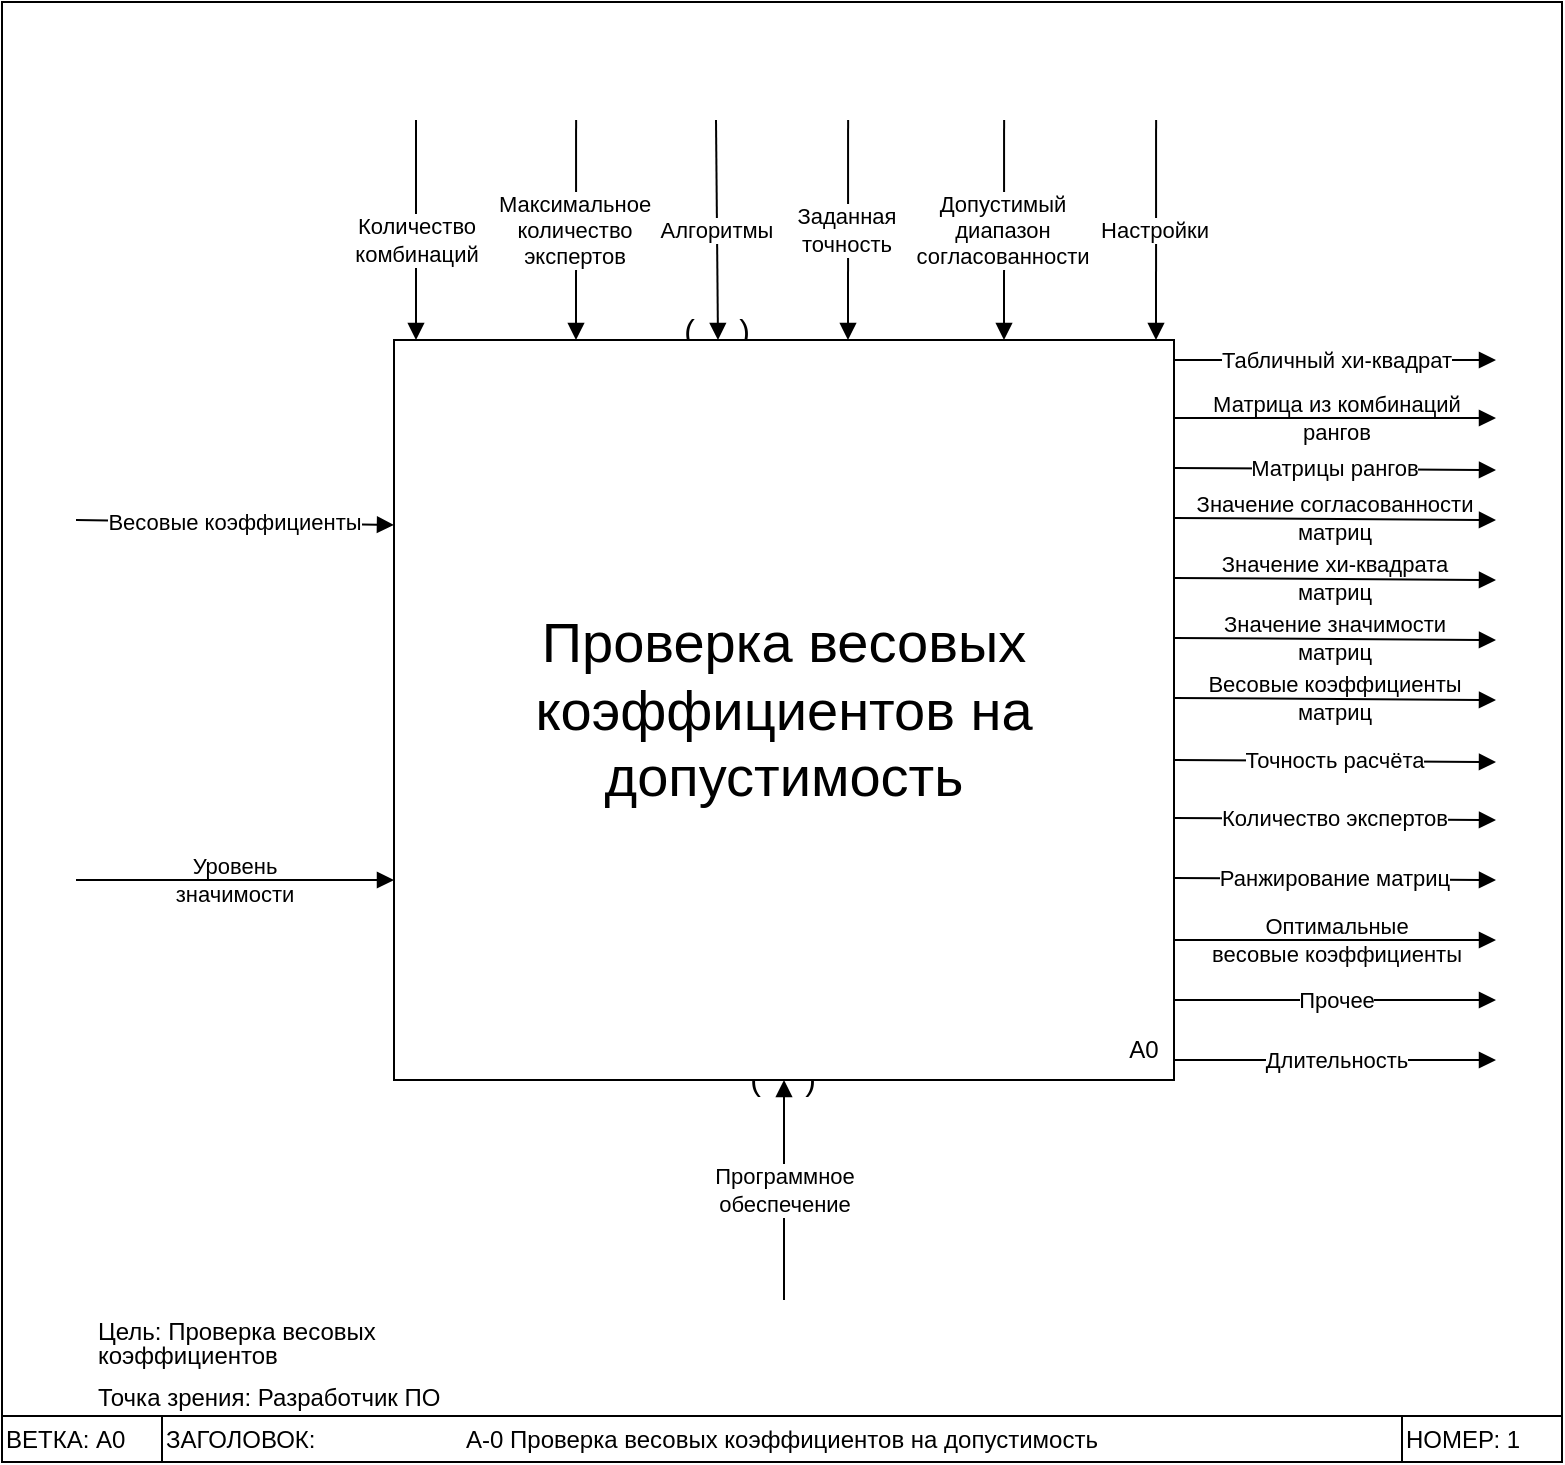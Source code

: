 <mxfile version="21.7.5" type="github" pages="4">
  <diagram name="Контекстная" id="ZWv0XQIptHX5wj8FlSW1">
    <mxGraphModel dx="1434" dy="790" grid="1" gridSize="10" guides="1" tooltips="1" connect="1" arrows="1" fold="1" page="1" pageScale="1" pageWidth="827" pageHeight="1169" math="0" shadow="0">
      <root>
        <mxCell id="0" />
        <mxCell id="1" parent="0" />
        <mxCell id="_nZTojiyE76JTHtSft5U-11" value="&lt;font style=&quot;font-size: 16px;&quot;&gt;(&amp;nbsp; &amp;nbsp; &amp;nbsp;)&lt;/font&gt;" style="text;html=1;align=center;verticalAlign=middle;resizable=0;points=[];autosize=1;strokeColor=none;fillColor=none;" parent="1" vertex="1">
          <mxGeometry x="350" y="170" width="60" height="30" as="geometry" />
        </mxCell>
        <mxCell id="UwtVmJWAxAAU6NyaN8vT-10" value="" style="swimlane;direction=west;" parent="1" vertex="1">
          <mxGeometry x="23" y="21" width="780" height="730" as="geometry">
            <mxRectangle x="24" y="21" width="50" height="40" as="alternateBounds" />
          </mxGeometry>
        </mxCell>
        <mxCell id="UwtVmJWAxAAU6NyaN8vT-11" value="ВЕТКА: А0" style="text;html=1;strokeColor=default;fillColor=none;align=left;verticalAlign=middle;whiteSpace=wrap;rounded=0;glass=0;" parent="UwtVmJWAxAAU6NyaN8vT-10" vertex="1">
          <mxGeometry y="707" width="80" height="23" as="geometry" />
        </mxCell>
        <mxCell id="UwtVmJWAxAAU6NyaN8vT-12" value="НОМЕР: 1" style="text;html=1;strokeColor=default;fillColor=none;align=left;verticalAlign=middle;whiteSpace=wrap;rounded=0;glass=0;" parent="UwtVmJWAxAAU6NyaN8vT-10" vertex="1">
          <mxGeometry x="700" y="707" width="80" height="23" as="geometry" />
        </mxCell>
        <mxCell id="UwtVmJWAxAAU6NyaN8vT-13" value="ЗАГОЛОВОК:&amp;nbsp;" style="text;html=1;strokeColor=none;fillColor=none;align=left;verticalAlign=middle;whiteSpace=wrap;rounded=0;glass=0;" parent="UwtVmJWAxAAU6NyaN8vT-10" vertex="1">
          <mxGeometry x="80" y="707" width="80" height="23" as="geometry" />
        </mxCell>
        <mxCell id="UwtVmJWAxAAU6NyaN8vT-14" value="А-0 Проверка весовых коэффициентов на допустимость" style="text;html=1;strokeColor=none;fillColor=none;align=center;verticalAlign=middle;whiteSpace=wrap;rounded=0;glass=0;" parent="UwtVmJWAxAAU6NyaN8vT-10" vertex="1">
          <mxGeometry x="80" y="707" width="620" height="23" as="geometry" />
        </mxCell>
        <mxCell id="UwtVmJWAxAAU6NyaN8vT-15" value="&lt;p style=&quot;line-height: 100%;&quot;&gt;Цель: Проверка весовых коэффициентов&lt;/p&gt;&lt;p style=&quot;line-height: 50%;&quot;&gt;Точка зрения: Разработчик ПО&lt;/p&gt;" style="text;html=1;strokeColor=none;fillColor=none;align=left;verticalAlign=middle;whiteSpace=wrap;rounded=0;" parent="UwtVmJWAxAAU6NyaN8vT-10" vertex="1">
          <mxGeometry x="46" y="650" width="174" height="57" as="geometry" />
        </mxCell>
        <mxCell id="UwtVmJWAxAAU6NyaN8vT-34" value="Табличный хи-квадрат" style="endArrow=block;html=1;rounded=0;exitX=1;exitY=0.12;exitDx=0;exitDy=0;exitPerimeter=0;endFill=1;" parent="UwtVmJWAxAAU6NyaN8vT-10" edge="1">
          <mxGeometry width="50" height="50" relative="1" as="geometry">
            <mxPoint x="586" y="179" as="sourcePoint" />
            <mxPoint x="747" y="179" as="targetPoint" />
          </mxGeometry>
        </mxCell>
        <mxCell id="_nZTojiyE76JTHtSft5U-1" value="Матрица из комбинаций&lt;br&gt;рангов" style="endArrow=block;html=1;rounded=0;exitX=1;exitY=0.5;exitDx=0;exitDy=0;endFill=1;labelBackgroundColor=none;" parent="UwtVmJWAxAAU6NyaN8vT-10" edge="1">
          <mxGeometry width="50" height="50" relative="1" as="geometry">
            <mxPoint x="586" y="208" as="sourcePoint" />
            <mxPoint x="747" y="208" as="targetPoint" />
          </mxGeometry>
        </mxCell>
        <mxCell id="_nZTojiyE76JTHtSft5U-2" value="Длительность" style="endArrow=block;html=1;rounded=0;exitX=1;exitY=0.88;exitDx=0;exitDy=0;exitPerimeter=0;endFill=1;" parent="UwtVmJWAxAAU6NyaN8vT-10" edge="1">
          <mxGeometry width="50" height="50" relative="1" as="geometry">
            <mxPoint x="586" y="529" as="sourcePoint" />
            <mxPoint x="747" y="529" as="targetPoint" />
          </mxGeometry>
        </mxCell>
        <mxCell id="_nZTojiyE76JTHtSft5U-13" value="Максимальное&lt;br&gt;количество&lt;br&gt;экспертов" style="endArrow=block;html=1;rounded=0;entryX=0.105;entryY=0;entryDx=0;entryDy=0;endFill=1;entryPerimeter=0;" parent="UwtVmJWAxAAU6NyaN8vT-10" edge="1">
          <mxGeometry x="0.007" width="50" height="50" relative="1" as="geometry">
            <mxPoint x="287.05" y="59" as="sourcePoint" />
            <mxPoint x="287.0" y="169" as="targetPoint" />
            <mxPoint x="-1" as="offset" />
          </mxGeometry>
        </mxCell>
        <mxCell id="_nZTojiyE76JTHtSft5U-14" value="Уровень&lt;br&gt;значимости" style="endArrow=block;html=1;rounded=0;entryX=0;entryY=0.25;entryDx=0;entryDy=0;endFill=1;labelBackgroundColor=none;" parent="UwtVmJWAxAAU6NyaN8vT-10" edge="1">
          <mxGeometry x="0.007" width="50" height="50" relative="1" as="geometry">
            <mxPoint x="37" y="439" as="sourcePoint" />
            <mxPoint x="196" y="439" as="targetPoint" />
            <mxPoint x="-1" as="offset" />
          </mxGeometry>
        </mxCell>
        <mxCell id="UwtVmJWAxAAU6NyaN8vT-33" value="Программное&lt;br&gt;обеспечение" style="endArrow=block;html=1;rounded=0;entryX=0.5;entryY=1;entryDx=0;entryDy=0;endFill=1;" parent="UwtVmJWAxAAU6NyaN8vT-10" edge="1">
          <mxGeometry width="50" height="50" relative="1" as="geometry">
            <mxPoint x="391" y="649" as="sourcePoint" />
            <mxPoint x="391" y="539" as="targetPoint" />
          </mxGeometry>
        </mxCell>
        <mxCell id="_nZTojiyE76JTHtSft5U-6" value="&lt;font style=&quot;font-size: 16px;&quot;&gt;(&amp;nbsp; &amp;nbsp; &amp;nbsp;)&lt;/font&gt;" style="text;html=1;align=center;verticalAlign=middle;resizable=0;points=[];autosize=1;strokeColor=none;fillColor=none;" parent="UwtVmJWAxAAU6NyaN8vT-10" vertex="1">
          <mxGeometry x="360" y="523" width="60" height="30" as="geometry" />
        </mxCell>
        <mxCell id="Q9Z6t221oSEV2i7YVVHM-1" value="Количество&lt;br&gt;комбинаций" style="endArrow=block;html=1;rounded=0;entryX=0.105;entryY=0;entryDx=0;entryDy=0;endFill=1;entryPerimeter=0;" edge="1" parent="UwtVmJWAxAAU6NyaN8vT-10">
          <mxGeometry x="0.091" width="50" height="50" relative="1" as="geometry">
            <mxPoint x="207" y="59" as="sourcePoint" />
            <mxPoint x="207" y="169" as="targetPoint" />
            <mxPoint as="offset" />
          </mxGeometry>
        </mxCell>
        <mxCell id="SbHf0pWlJhlHCsWusG1j-2" value="Допустимый&lt;br&gt;диапазон&lt;br&gt;согласованности" style="endArrow=block;html=1;rounded=0;entryX=0.105;entryY=0;entryDx=0;entryDy=0;endFill=1;entryPerimeter=0;" edge="1" parent="UwtVmJWAxAAU6NyaN8vT-10">
          <mxGeometry x="0.008" y="-1" width="50" height="50" relative="1" as="geometry">
            <mxPoint x="501.05" y="59" as="sourcePoint" />
            <mxPoint x="501" y="169" as="targetPoint" />
            <mxPoint as="offset" />
          </mxGeometry>
        </mxCell>
        <mxCell id="SbHf0pWlJhlHCsWusG1j-1" value="Настройки" style="endArrow=block;html=1;rounded=0;entryX=0.105;entryY=0;entryDx=0;entryDy=0;endFill=1;entryPerimeter=0;" edge="1" parent="UwtVmJWAxAAU6NyaN8vT-10">
          <mxGeometry x="0.008" y="-1" width="50" height="50" relative="1" as="geometry">
            <mxPoint x="577.05" y="59" as="sourcePoint" />
            <mxPoint x="577" y="169" as="targetPoint" />
            <mxPoint as="offset" />
          </mxGeometry>
        </mxCell>
        <mxCell id="Q9Z6t221oSEV2i7YVVHM-2" value="Заданная&lt;br&gt;точность" style="endArrow=block;html=1;rounded=0;entryX=0.105;entryY=0;entryDx=0;entryDy=0;endFill=1;entryPerimeter=0;" edge="1" parent="UwtVmJWAxAAU6NyaN8vT-10">
          <mxGeometry x="0.008" y="-1" width="50" height="50" relative="1" as="geometry">
            <mxPoint x="423.05" y="59" as="sourcePoint" />
            <mxPoint x="423" y="169" as="targetPoint" />
            <mxPoint as="offset" />
          </mxGeometry>
        </mxCell>
        <mxCell id="SbHf0pWlJhlHCsWusG1j-5" value="Значение хи-квадрата&lt;br&gt;матриц" style="endArrow=block;html=1;rounded=0;exitX=1;exitY=0.5;exitDx=0;exitDy=0;endFill=1;labelBackgroundColor=none;" edge="1" parent="UwtVmJWAxAAU6NyaN8vT-10">
          <mxGeometry width="50" height="50" relative="1" as="geometry">
            <mxPoint x="586" y="288" as="sourcePoint" />
            <mxPoint x="747" y="289" as="targetPoint" />
          </mxGeometry>
        </mxCell>
        <mxCell id="SbHf0pWlJhlHCsWusG1j-3" value="Прочее" style="endArrow=block;html=1;rounded=0;exitX=1;exitY=0.5;exitDx=0;exitDy=0;endFill=1;labelBackgroundColor=default;" edge="1" parent="UwtVmJWAxAAU6NyaN8vT-10">
          <mxGeometry x="0.002" width="50" height="50" relative="1" as="geometry">
            <mxPoint x="586" y="499" as="sourcePoint" />
            <mxPoint x="747" y="499" as="targetPoint" />
            <mxPoint as="offset" />
          </mxGeometry>
        </mxCell>
        <mxCell id="N3KC11bhhMYCx0dWHLYu-1" value="Оптимальные&lt;br&gt;весовые коэффициенты" style="endArrow=block;html=1;rounded=0;exitX=1;exitY=0.5;exitDx=0;exitDy=0;endFill=1;labelBackgroundColor=none;" edge="1" parent="UwtVmJWAxAAU6NyaN8vT-10">
          <mxGeometry x="0.002" width="50" height="50" relative="1" as="geometry">
            <mxPoint x="586" y="469" as="sourcePoint" />
            <mxPoint x="747" y="469" as="targetPoint" />
            <mxPoint as="offset" />
          </mxGeometry>
        </mxCell>
        <mxCell id="UwtVmJWAxAAU6NyaN8vT-23" value="" style="group" parent="1" vertex="1" connectable="0">
          <mxGeometry x="219" y="190" width="390" height="370" as="geometry" />
        </mxCell>
        <mxCell id="UwtVmJWAxAAU6NyaN8vT-24" value="&lt;span style=&quot;font-size: 28px;&quot;&gt;Проверка весовых коэффициентов на допустимость&lt;br&gt;&lt;/span&gt;" style="rounded=0;whiteSpace=wrap;html=1;" parent="UwtVmJWAxAAU6NyaN8vT-23" vertex="1">
          <mxGeometry width="390" height="370.0" as="geometry" />
        </mxCell>
        <mxCell id="UwtVmJWAxAAU6NyaN8vT-25" value="A0" style="text;html=1;strokeColor=none;fillColor=none;align=center;verticalAlign=middle;whiteSpace=wrap;rounded=0;" parent="UwtVmJWAxAAU6NyaN8vT-23" vertex="1">
          <mxGeometry x="360" y="340.097" width="30" height="29.903" as="geometry" />
        </mxCell>
        <mxCell id="UwtVmJWAxAAU6NyaN8vT-31" value="Весовые коэффициенты" style="endArrow=block;html=1;rounded=0;entryX=0;entryY=0.25;entryDx=0;entryDy=0;endFill=1;" parent="1" target="UwtVmJWAxAAU6NyaN8vT-24" edge="1">
          <mxGeometry x="0.007" width="50" height="50" relative="1" as="geometry">
            <mxPoint x="60" y="280" as="sourcePoint" />
            <mxPoint x="219.0" y="252.5" as="targetPoint" />
            <mxPoint x="-1" as="offset" />
          </mxGeometry>
        </mxCell>
        <mxCell id="UwtVmJWAxAAU6NyaN8vT-28" value="Алгоритмы" style="endArrow=block;html=1;rounded=0;entryX=0.5;entryY=0;entryDx=0;entryDy=0;endFill=1;" parent="1" edge="1">
          <mxGeometry width="50" height="50" relative="1" as="geometry">
            <mxPoint x="380" y="80" as="sourcePoint" />
            <mxPoint x="381" y="190" as="targetPoint" />
          </mxGeometry>
        </mxCell>
        <mxCell id="SbHf0pWlJhlHCsWusG1j-4" value="Значение согласованности&lt;br&gt;матриц" style="endArrow=block;html=1;rounded=0;exitX=1;exitY=0.5;exitDx=0;exitDy=0;endFill=1;labelBackgroundColor=none;" edge="1" parent="1">
          <mxGeometry width="50" height="50" relative="1" as="geometry">
            <mxPoint x="609" y="279" as="sourcePoint" />
            <mxPoint x="770" y="280" as="targetPoint" />
          </mxGeometry>
        </mxCell>
        <mxCell id="SbHf0pWlJhlHCsWusG1j-6" value="Значение значимости&lt;br&gt;матриц" style="endArrow=block;html=1;rounded=0;exitX=1;exitY=0.5;exitDx=0;exitDy=0;endFill=1;labelBackgroundColor=none;" edge="1" parent="1">
          <mxGeometry width="50" height="50" relative="1" as="geometry">
            <mxPoint x="609" y="339" as="sourcePoint" />
            <mxPoint x="770" y="340" as="targetPoint" />
          </mxGeometry>
        </mxCell>
        <mxCell id="SbHf0pWlJhlHCsWusG1j-7" value="Матрицы рангов" style="endArrow=block;html=1;rounded=0;exitX=1;exitY=0.5;exitDx=0;exitDy=0;endFill=1;labelBackgroundColor=default;" edge="1" parent="1">
          <mxGeometry x="-0.001" width="50" height="50" relative="1" as="geometry">
            <mxPoint x="609" y="254" as="sourcePoint" />
            <mxPoint x="770" y="255" as="targetPoint" />
            <mxPoint as="offset" />
          </mxGeometry>
        </mxCell>
        <mxCell id="SbHf0pWlJhlHCsWusG1j-8" value="Весовые коэффициенты&lt;br&gt;матриц" style="endArrow=block;html=1;rounded=0;exitX=1;exitY=0.5;exitDx=0;exitDy=0;endFill=1;labelBackgroundColor=none;" edge="1" parent="1">
          <mxGeometry x="0.001" width="50" height="50" relative="1" as="geometry">
            <mxPoint x="609" y="369" as="sourcePoint" />
            <mxPoint x="770" y="370" as="targetPoint" />
            <mxPoint as="offset" />
          </mxGeometry>
        </mxCell>
        <mxCell id="SbHf0pWlJhlHCsWusG1j-9" value="Точность расчёта" style="endArrow=block;html=1;rounded=0;exitX=1;exitY=0.5;exitDx=0;exitDy=0;endFill=1;labelBackgroundColor=default;" edge="1" parent="1">
          <mxGeometry x="0.001" width="50" height="50" relative="1" as="geometry">
            <mxPoint x="609" y="400" as="sourcePoint" />
            <mxPoint x="770" y="401" as="targetPoint" />
            <mxPoint as="offset" />
          </mxGeometry>
        </mxCell>
        <mxCell id="SbHf0pWlJhlHCsWusG1j-10" value="Количество экспертов" style="endArrow=block;html=1;rounded=0;exitX=1;exitY=0.5;exitDx=0;exitDy=0;endFill=1;labelBackgroundColor=default;" edge="1" parent="1">
          <mxGeometry x="0.001" width="50" height="50" relative="1" as="geometry">
            <mxPoint x="609" y="429" as="sourcePoint" />
            <mxPoint x="770" y="430" as="targetPoint" />
            <mxPoint as="offset" />
          </mxGeometry>
        </mxCell>
        <mxCell id="SbHf0pWlJhlHCsWusG1j-11" value="Ранжирование матриц" style="endArrow=block;html=1;rounded=0;exitX=1;exitY=0.5;exitDx=0;exitDy=0;endFill=1;labelBackgroundColor=default;" edge="1" parent="1">
          <mxGeometry x="0.001" width="50" height="50" relative="1" as="geometry">
            <mxPoint x="609" y="459" as="sourcePoint" />
            <mxPoint x="770" y="460" as="targetPoint" />
            <mxPoint as="offset" />
          </mxGeometry>
        </mxCell>
      </root>
    </mxGraphModel>
  </diagram>
  <diagram id="uLG6Z2e0YkIsBCWtMbWG" name="А0">
    <mxGraphModel dx="819" dy="451" grid="1" gridSize="10" guides="1" tooltips="1" connect="1" arrows="1" fold="1" page="1" pageScale="1" pageWidth="1169" pageHeight="827" background="none" math="0" shadow="0">
      <root>
        <mxCell id="0" />
        <mxCell id="1" parent="0" />
        <mxCell id="aFnh8GW0OJa8cc7-wk0_-8" value="Длительность обработки" style="endArrow=block;html=1;rounded=0;exitX=1.004;exitY=0.16;exitDx=0;exitDy=0;exitPerimeter=0;endFill=1;strokeColor=#9AC7BF;jumpStyle=gap;" edge="1" parent="1">
          <mxGeometry x="-0.22" width="50" height="50" relative="1" as="geometry">
            <mxPoint x="280.48" y="214.6" as="sourcePoint" />
            <mxPoint x="920" y="215" as="targetPoint" />
            <mxPoint as="offset" />
          </mxGeometry>
        </mxCell>
        <mxCell id="aFnh8GW0OJa8cc7-wk0_-9" value="Весовые коэффициенты и уникальные ранги из матрицы рангов" style="endArrow=block;html=1;rounded=0;exitX=1.004;exitY=0.16;exitDx=0;exitDy=0;exitPerimeter=0;endFill=1;strokeColor=#FFCE9F;" edge="1" parent="1">
          <mxGeometry x="0.093" width="50" height="50" relative="1" as="geometry">
            <mxPoint x="280.48" y="180.6" as="sourcePoint" />
            <mxPoint x="920" y="181" as="targetPoint" />
            <mxPoint as="offset" />
          </mxGeometry>
        </mxCell>
        <mxCell id="aFnh8GW0OJa8cc7-wk0_-7" value="" style="endArrow=block;html=1;rounded=0;exitX=1.004;exitY=0.16;exitDx=0;exitDy=0;exitPerimeter=0;endFill=1;strokeColor=#00FFFF;" edge="1" parent="1">
          <mxGeometry x="-1" y="-43" width="50" height="50" relative="1" as="geometry">
            <mxPoint x="280.48" y="196.6" as="sourcePoint" />
            <mxPoint x="920" y="197" as="targetPoint" />
            <mxPoint as="offset" />
          </mxGeometry>
        </mxCell>
        <mxCell id="4u0ujeywtucYIl0Goh5u-2" value="Весовые&lt;br&gt;коэффициенты" style="endArrow=block;html=1;rounded=0;entryX=-0.001;entryY=0.158;entryDx=0;entryDy=0;entryPerimeter=0;endFill=1;labelBackgroundColor=none;strokeColor=#FF00FF;" edge="1" parent="1" target="5ahT-SYsGyvmFBpI2IyX-2">
          <mxGeometry width="50" height="50" relative="1" as="geometry">
            <mxPoint x="40" y="170" as="sourcePoint" />
            <mxPoint x="310" y="190" as="targetPoint" />
          </mxGeometry>
        </mxCell>
        <mxCell id="743_yrjDaTubIG02njix-1" value="" style="swimlane;direction=west;fillColor=none;swimlaneFillColor=none;shadow=0;swimlaneLine=1;" parent="1" vertex="1">
          <mxGeometry x="23" y="20" width="917" height="730" as="geometry">
            <mxRectangle x="23" y="21" width="50" height="40" as="alternateBounds" />
          </mxGeometry>
        </mxCell>
        <mxCell id="cpRvrm9ey4uUoWMbJDzQ-1" value="Уровень&lt;br&gt;значимости" style="endArrow=block;html=1;rounded=0;entryX=-0.001;entryY=0.158;entryDx=0;entryDy=0;entryPerimeter=0;endFill=1;labelBackgroundColor=none;strokeColor=#00FF00;" edge="1" parent="743_yrjDaTubIG02njix-1">
          <mxGeometry x="-0.333" width="50" height="50" relative="1" as="geometry">
            <mxPoint x="17" y="190" as="sourcePoint" />
            <mxPoint x="137" y="190" as="targetPoint" />
            <mxPoint as="offset" />
          </mxGeometry>
        </mxCell>
        <mxCell id="5ahT-SYsGyvmFBpI2IyX-1" value="" style="group" vertex="1" connectable="0" parent="743_yrjDaTubIG02njix-1">
          <mxGeometry x="137" y="140" width="120" height="60" as="geometry" />
        </mxCell>
        <mxCell id="5ahT-SYsGyvmFBpI2IyX-2" value="Обработка входных данных" style="rounded=0;whiteSpace=wrap;html=1;" vertex="1" parent="5ahT-SYsGyvmFBpI2IyX-1">
          <mxGeometry width="120" height="60" as="geometry" />
        </mxCell>
        <mxCell id="5ahT-SYsGyvmFBpI2IyX-3" value="А1" style="text;html=1;strokeColor=none;fillColor=none;align=center;verticalAlign=middle;whiteSpace=wrap;rounded=0;" vertex="1" parent="5ahT-SYsGyvmFBpI2IyX-1">
          <mxGeometry x="98" y="44" width="22" height="16" as="geometry" />
        </mxCell>
        <mxCell id="743_yrjDaTubIG02njix-2" value="ВЕТКА: А0" style="text;html=1;strokeColor=default;fillColor=none;align=left;verticalAlign=middle;whiteSpace=wrap;rounded=0;glass=0;" parent="743_yrjDaTubIG02njix-1" vertex="1">
          <mxGeometry y="707" width="80" height="23" as="geometry" />
        </mxCell>
        <mxCell id="743_yrjDaTubIG02njix-3" value="НОМЕР: 2" style="text;html=1;strokeColor=default;fillColor=none;align=left;verticalAlign=middle;whiteSpace=wrap;rounded=0;glass=0;" parent="743_yrjDaTubIG02njix-1" vertex="1">
          <mxGeometry x="837" y="707" width="80" height="23" as="geometry" />
        </mxCell>
        <mxCell id="743_yrjDaTubIG02njix-4" value="ЗАГОЛОВОК:&amp;nbsp;" style="text;html=1;strokeColor=none;fillColor=none;align=left;verticalAlign=middle;whiteSpace=wrap;rounded=0;glass=0;" parent="743_yrjDaTubIG02njix-1" vertex="1">
          <mxGeometry x="80" y="707" width="80" height="23" as="geometry" />
        </mxCell>
        <mxCell id="743_yrjDaTubIG02njix-5" value="А-0 Проверка весовых коэффициентов на надёжность" style="text;html=1;strokeColor=none;fillColor=none;align=center;verticalAlign=middle;whiteSpace=wrap;rounded=0;glass=0;" parent="743_yrjDaTubIG02njix-1" vertex="1">
          <mxGeometry x="80" y="707" width="756" height="23" as="geometry" />
        </mxCell>
        <mxCell id="4u0ujeywtucYIl0Goh5u-1" value="Количество&lt;br&gt;комбинаций" style="endArrow=block;html=1;rounded=0;strokeColor=#2200FF;entryX=0.5;entryY=0;entryDx=0;entryDy=0;endFill=1;" edge="1" parent="743_yrjDaTubIG02njix-1" target="5ahT-SYsGyvmFBpI2IyX-2">
          <mxGeometry width="50" height="50" relative="1" as="geometry">
            <mxPoint x="197" y="30" as="sourcePoint" />
            <mxPoint x="407" y="190" as="targetPoint" />
          </mxGeometry>
        </mxCell>
        <mxCell id="aFnh8GW0OJa8cc7-wk0_-1" value="" style="group" vertex="1" connectable="0" parent="743_yrjDaTubIG02njix-1">
          <mxGeometry x="337" y="300" width="120" height="60" as="geometry" />
        </mxCell>
        <mxCell id="aFnh8GW0OJa8cc7-wk0_-2" value="Расчёт количества экспертов" style="rounded=0;whiteSpace=wrap;html=1;" vertex="1" parent="aFnh8GW0OJa8cc7-wk0_-1">
          <mxGeometry width="120" height="60" as="geometry" />
        </mxCell>
        <mxCell id="aFnh8GW0OJa8cc7-wk0_-3" value="А2" style="text;html=1;strokeColor=none;fillColor=none;align=center;verticalAlign=middle;whiteSpace=wrap;rounded=0;" vertex="1" parent="aFnh8GW0OJa8cc7-wk0_-1">
          <mxGeometry x="98" y="44" width="22" height="16" as="geometry" />
        </mxCell>
        <mxCell id="aFnh8GW0OJa8cc7-wk0_-11" value="" style="endArrow=classic;html=1;rounded=1;exitX=1.004;exitY=0.61;exitDx=0;exitDy=0;exitPerimeter=0;edgeStyle=orthogonalEdgeStyle;strokeColor=#00FFFF;entryX=0;entryY=0.25;entryDx=0;entryDy=0;" edge="1" parent="743_yrjDaTubIG02njix-1" source="5ahT-SYsGyvmFBpI2IyX-2" target="aFnh8GW0OJa8cc7-wk0_-2">
          <mxGeometry width="50" height="50" relative="1" as="geometry">
            <mxPoint x="257.0" y="176.42" as="sourcePoint" />
            <mxPoint x="296.51" y="220" as="targetPoint" />
          </mxGeometry>
        </mxCell>
        <mxCell id="aFnh8GW0OJa8cc7-wk0_-12" value="" style="endArrow=classic;html=1;rounded=1;exitX=1.004;exitY=0.077;exitDx=0;exitDy=0;exitPerimeter=0;edgeStyle=orthogonalEdgeStyle;strokeColor=#660033;jumpStyle=gap;entryX=0.5;entryY=0;entryDx=0;entryDy=0;" edge="1" parent="743_yrjDaTubIG02njix-1" source="5ahT-SYsGyvmFBpI2IyX-2" target="aFnh8GW0OJa8cc7-wk0_-2">
          <mxGeometry width="50" height="50" relative="1" as="geometry">
            <mxPoint x="257" y="144.62" as="sourcePoint" />
            <mxPoint x="398" y="300" as="targetPoint" />
            <Array as="points">
              <mxPoint x="397" y="145" />
            </Array>
          </mxGeometry>
        </mxCell>
        <mxCell id="aFnh8GW0OJa8cc7-wk0_-6" value="Табличный хи-квадрат" style="endArrow=block;html=1;rounded=0;exitX=1.004;exitY=0.16;exitDx=0;exitDy=0;exitPerimeter=0;endFill=1;strokeColor=#660033;" edge="1" parent="1">
          <mxGeometry x="-0.783" width="50" height="50" relative="1" as="geometry">
            <mxPoint x="280.48" y="164.6" as="sourcePoint" />
            <mxPoint x="920" y="165" as="targetPoint" />
            <mxPoint as="offset" />
          </mxGeometry>
        </mxCell>
        <mxCell id="aFnh8GW0OJa8cc7-wk0_-13" value="Матрица из&lt;br&gt;комбинаций рангов" style="edgeStyle=isometricEdgeStyle;endArrow=none;html=1;elbow=vertical;rounded=0;strokeColor=#00FFFF;" edge="1" parent="1">
          <mxGeometry x="-0.641" y="-10" width="50" height="100" relative="1" as="geometry">
            <mxPoint x="280" y="240" as="sourcePoint" />
            <mxPoint x="301" y="196.5" as="targetPoint" />
            <mxPoint x="-11" y="-1" as="offset" />
          </mxGeometry>
        </mxCell>
        <mxCell id="aFnh8GW0OJa8cc7-wk0_-15" value="Максимальное&lt;br&gt;количество&lt;br&gt;экспертов" style="endArrow=classic;html=1;rounded=0;entryX=0.75;entryY=0;entryDx=0;entryDy=0;strokeColor=#0000CC;jumpStyle=gap;" edge="1" parent="1" target="aFnh8GW0OJa8cc7-wk0_-2">
          <mxGeometry x="-0.704" width="50" height="50" relative="1" as="geometry">
            <mxPoint x="450" y="50" as="sourcePoint" />
            <mxPoint x="444" y="186" as="targetPoint" />
            <mxPoint as="offset" />
          </mxGeometry>
        </mxCell>
        <mxCell id="aFnh8GW0OJa8cc7-wk0_-5" value="" style="endArrow=classic;html=1;rounded=1;entryX=0.25;entryY=0;entryDx=0;entryDy=0;edgeStyle=orthogonalEdgeStyle;strokeColor=#00FF00;jumpStyle=gap;" edge="1" parent="1" target="aFnh8GW0OJa8cc7-wk0_-2">
          <mxGeometry width="50" height="50" relative="1" as="geometry">
            <mxPoint x="40" y="210" as="sourcePoint" />
            <mxPoint x="370" y="230" as="targetPoint" />
            <Array as="points">
              <mxPoint x="140" y="210" />
              <mxPoint x="140" y="270" />
              <mxPoint x="390" y="270" />
            </Array>
          </mxGeometry>
        </mxCell>
      </root>
    </mxGraphModel>
  </diagram>
  <diagram id="FqEnTdHPgZsYN0w2MfE4" name="А3">
    <mxGraphModel dx="1434" dy="790" grid="0" gridSize="10" guides="1" tooltips="1" connect="1" arrows="1" fold="1" page="1" pageScale="1" pageWidth="1169" pageHeight="827" math="0" shadow="0">
      <root>
        <mxCell id="0" />
        <mxCell id="1" parent="0" />
        <mxCell id="o9rpPUTA4LdvRwL-nqsK-1" value="Обработанные&lt;br style=&quot;border-color: var(--border-color);&quot;&gt;статистические&lt;br style=&quot;border-color: var(--border-color);&quot;&gt;показатели" style="rounded=1;orthogonalLoop=1;jettySize=auto;html=1;entryX=-0.005;entryY=0.344;entryDx=0;entryDy=0;strokeColor=#9AC7BF;endArrow=block;endFill=1;entryPerimeter=0;" parent="1" target="7k-3xfqGC5j5otF5jtwy-3" edge="1">
          <mxGeometry x="-0.026" y="14" relative="1" as="geometry">
            <mxPoint x="40" y="231" as="sourcePoint" />
            <mxPoint x="280" y="254" as="targetPoint" />
            <mxPoint as="offset" />
          </mxGeometry>
        </mxCell>
        <mxCell id="Ria-lXPv_BMd8kD2G7MK-1" value="" style="edgeStyle=isometricEdgeStyle;endArrow=none;html=1;rounded=0;strokeColor=#660033;" parent="1" edge="1">
          <mxGeometry width="50" height="100" relative="1" as="geometry">
            <mxPoint x="39.64" y="479.68" as="sourcePoint" />
            <mxPoint x="69.64" y="449.68" as="targetPoint" />
          </mxGeometry>
        </mxCell>
        <mxCell id="RWR73GOMRbYbBOoSkMBg-1" value="" style="swimlane;direction=west;fillColor=none;swimlaneFillColor=none;shadow=0;swimlaneLine=1;" parent="1" vertex="1">
          <mxGeometry x="23" y="21" width="657" height="382" as="geometry">
            <mxRectangle x="23" y="21" width="50" height="40" as="alternateBounds" />
          </mxGeometry>
        </mxCell>
        <mxCell id="GSw-R6McTO6tyJG5DTGn-2" value="" style="edgeStyle=isometricEdgeStyle;endArrow=none;html=1;rounded=0;elbow=vertical;strokeColor=#6f3bff;" parent="RWR73GOMRbYbBOoSkMBg-1" edge="1">
          <mxGeometry width="50" height="100" relative="1" as="geometry">
            <mxPoint x="87.64" y="224" as="sourcePoint" />
            <mxPoint x="36.64" y="198" as="targetPoint" />
            <Array as="points">
              <mxPoint x="62.64" y="214" />
            </Array>
          </mxGeometry>
        </mxCell>
        <mxCell id="RWR73GOMRbYbBOoSkMBg-4" value="ВЕТКА: А3" style="text;html=1;strokeColor=default;fillColor=none;align=left;verticalAlign=middle;whiteSpace=wrap;rounded=0;glass=0;" parent="RWR73GOMRbYbBOoSkMBg-1" vertex="1">
          <mxGeometry y="359" width="80" height="23" as="geometry" />
        </mxCell>
        <mxCell id="RWR73GOMRbYbBOoSkMBg-5" value="НОМЕР: 3" style="text;html=1;strokeColor=default;fillColor=none;align=left;verticalAlign=middle;whiteSpace=wrap;rounded=0;glass=0;" parent="RWR73GOMRbYbBOoSkMBg-1" vertex="1">
          <mxGeometry x="577" y="359" width="80" height="23" as="geometry" />
        </mxCell>
        <mxCell id="RWR73GOMRbYbBOoSkMBg-6" value="ЗАГОЛОВОК:&amp;nbsp;" style="text;html=1;strokeColor=none;fillColor=none;align=left;verticalAlign=middle;whiteSpace=wrap;rounded=0;glass=0;" parent="RWR73GOMRbYbBOoSkMBg-1" vertex="1">
          <mxGeometry x="80" y="359" width="80" height="23" as="geometry" />
        </mxCell>
        <mxCell id="RWR73GOMRbYbBOoSkMBg-7" value="А-3 Работа экспертов" style="text;html=1;strokeColor=none;fillColor=none;align=center;verticalAlign=middle;whiteSpace=wrap;rounded=0;glass=0;" parent="RWR73GOMRbYbBOoSkMBg-1" vertex="1">
          <mxGeometry x="80" y="359" width="496" height="23" as="geometry" />
        </mxCell>
        <mxCell id="89j-cGsNDzae82FznDw--1" value="" style="group" parent="RWR73GOMRbYbBOoSkMBg-1" vertex="1" connectable="0">
          <mxGeometry x="138" y="59" width="120" height="60" as="geometry" />
        </mxCell>
        <mxCell id="89j-cGsNDzae82FznDw--2" value="Подготовка экспертов" style="rounded=0;whiteSpace=wrap;html=1;" parent="89j-cGsNDzae82FznDw--1" vertex="1">
          <mxGeometry width="120" height="60" as="geometry" />
        </mxCell>
        <mxCell id="89j-cGsNDzae82FznDw--3" value="А31" style="text;html=1;strokeColor=none;fillColor=none;align=center;verticalAlign=middle;whiteSpace=wrap;rounded=0;" parent="89j-cGsNDzae82FznDw--1" vertex="1">
          <mxGeometry x="98" y="44" width="22" height="16" as="geometry" />
        </mxCell>
        <mxCell id="7k-3xfqGC5j5otF5jtwy-1" value="" style="group" parent="RWR73GOMRbYbBOoSkMBg-1" vertex="1" connectable="0">
          <mxGeometry x="297" y="189" width="120" height="60" as="geometry" />
        </mxCell>
        <mxCell id="7k-3xfqGC5j5otF5jtwy-3" value="Работа n-ого эксперта" style="rounded=0;whiteSpace=wrap;html=1;" parent="7k-3xfqGC5j5otF5jtwy-1" vertex="1">
          <mxGeometry width="120" height="60" as="geometry" />
        </mxCell>
        <mxCell id="7k-3xfqGC5j5otF5jtwy-4" value="А32" style="text;html=1;strokeColor=none;fillColor=none;align=center;verticalAlign=middle;whiteSpace=wrap;rounded=0;" parent="7k-3xfqGC5j5otF5jtwy-1" vertex="1">
          <mxGeometry x="98" y="44" width="22" height="16" as="geometry" />
        </mxCell>
        <mxCell id="aOAcwwwn74bsAGHpAoNr-1" value="Прочие данные" style="endArrow=block;html=1;rounded=0;labelBackgroundColor=default;strokeColor=#CC6600;fontFamily=Helvetica;fontSize=11;fontColor=default;shape=connector;endFill=1;entryX=0;entryY=0.5;entryDx=0;entryDy=0;" parent="RWR73GOMRbYbBOoSkMBg-1" edge="1">
          <mxGeometry x="-0.143" width="50" height="50" relative="1" as="geometry">
            <mxPoint x="17" y="239" as="sourcePoint" />
            <mxPoint x="297" y="239" as="targetPoint" />
            <mxPoint as="offset" />
          </mxGeometry>
        </mxCell>
        <mxCell id="aOAcwwwn74bsAGHpAoNr-2" value="Все варианты&lt;br style=&quot;border-color: var(--border-color);&quot;&gt;комбинаций&lt;br style=&quot;border-color: var(--border-color);&quot;&gt;рангов" style="endArrow=block;html=1;rounded=0;labelBackgroundColor=default;strokeColor=#6f3bff;fontFamily=Helvetica;fontSize=11;fontColor=default;shape=connector;endFill=1;entryX=0;entryY=0.5;entryDx=0;entryDy=0;" parent="RWR73GOMRbYbBOoSkMBg-1" edge="1">
          <mxGeometry x="-0.843" y="43" width="50" height="50" relative="1" as="geometry">
            <mxPoint x="17" y="223.76" as="sourcePoint" />
            <mxPoint x="297" y="223.76" as="targetPoint" />
            <mxPoint as="offset" />
          </mxGeometry>
        </mxCell>
        <mxCell id="EkU9dxk1wcv2mxC09lRB-2" value="Заключение" style="edgeStyle=orthogonalEdgeStyle;rounded=1;orthogonalLoop=1;jettySize=auto;html=1;exitX=0.998;exitY=0.358;exitDx=0;exitDy=0;exitPerimeter=0;strokeColor=#00FF00;entryX=0;entryY=0.5;entryDx=0;entryDy=0;endArrow=block;endFill=1;" parent="RWR73GOMRbYbBOoSkMBg-1" source="7k-3xfqGC5j5otF5jtwy-4" target="EkU9dxk1wcv2mxC09lRB-4" edge="1">
          <mxGeometry x="0.026" y="-8" relative="1" as="geometry">
            <mxPoint x="457" y="319" as="targetPoint" />
            <Array as="points">
              <mxPoint x="427" y="239" />
              <mxPoint x="427" y="289" />
            </Array>
            <mxPoint as="offset" />
          </mxGeometry>
        </mxCell>
        <mxCell id="ktnC6HVrhDzEttXAfJTP-3" value="Состояние проверки" style="edgeStyle=orthogonalEdgeStyle;rounded=1;orthogonalLoop=1;jettySize=auto;html=1;endArrow=block;endFill=1;strokeColor=#FF3399;exitX=1.002;exitY=0.167;exitDx=0;exitDy=0;exitPerimeter=0;entryX=0.5;entryY=0;entryDx=0;entryDy=0;" parent="RWR73GOMRbYbBOoSkMBg-1" source="EkU9dxk1wcv2mxC09lRB-4" target="7k-3xfqGC5j5otF5jtwy-3" edge="1">
          <mxGeometry x="0.369" relative="1" as="geometry">
            <mxPoint x="577" y="299" as="sourcePoint" />
            <mxPoint x="377" y="189" as="targetPoint" />
            <Array as="points">
              <mxPoint x="597" y="269" />
              <mxPoint x="597" y="169" />
              <mxPoint x="357" y="169" />
            </Array>
            <mxPoint as="offset" />
          </mxGeometry>
        </mxCell>
        <mxCell id="ktnC6HVrhDzEttXAfJTP-9" style="edgeStyle=orthogonalEdgeStyle;rounded=1;orthogonalLoop=1;jettySize=auto;html=1;entryX=0;entryY=0.103;entryDx=0;entryDy=0;entryPerimeter=0;endArrow=block;endFill=1;jumpStyle=gap;strokeColor=#6666ff;exitX=0.998;exitY=0.369;exitDx=0;exitDy=0;exitPerimeter=0;" parent="RWR73GOMRbYbBOoSkMBg-1" source="EkU9dxk1wcv2mxC09lRB-5" target="7k-3xfqGC5j5otF5jtwy-3" edge="1">
          <mxGeometry relative="1" as="geometry">
            <mxPoint x="577" y="339" as="sourcePoint" />
            <Array as="points">
              <mxPoint x="597" y="309" />
              <mxPoint x="597" y="339" />
              <mxPoint x="277" y="339" />
              <mxPoint x="277" y="195" />
            </Array>
          </mxGeometry>
        </mxCell>
        <mxCell id="ktnC6HVrhDzEttXAfJTP-4" value="" style="group" parent="RWR73GOMRbYbBOoSkMBg-1" vertex="1" connectable="0">
          <mxGeometry x="36.64" y="458.68" width="120" height="60" as="geometry" />
        </mxCell>
        <mxCell id="ktnC6HVrhDzEttXAfJTP-7" value="Результаты" style="edgeStyle=orthogonalEdgeStyle;rounded=0;orthogonalLoop=1;jettySize=auto;html=1;endArrow=block;endFill=1;strokeColor=#0000cc;jumpStyle=gap;" parent="ktnC6HVrhDzEttXAfJTP-4" source="ktnC6HVrhDzEttXAfJTP-5" edge="1">
          <mxGeometry relative="1" as="geometry">
            <mxPoint x="340" y="30" as="targetPoint" />
          </mxGeometry>
        </mxCell>
        <mxCell id="ktnC6HVrhDzEttXAfJTP-5" value="Запись результатов эксперта в общую память" style="rounded=0;whiteSpace=wrap;html=1;" parent="ktnC6HVrhDzEttXAfJTP-4" vertex="1">
          <mxGeometry width="120" height="60" as="geometry" />
        </mxCell>
        <mxCell id="ktnC6HVrhDzEttXAfJTP-6" value="А33" style="text;html=1;strokeColor=none;fillColor=none;align=center;verticalAlign=middle;whiteSpace=wrap;rounded=0;" parent="ktnC6HVrhDzEttXAfJTP-4" vertex="1">
          <mxGeometry x="98" y="44" width="22" height="16" as="geometry" />
        </mxCell>
        <mxCell id="ktnC6HVrhDzEttXAfJTP-10" value="Результаты&lt;br style=&quot;border-color: var(--border-color);&quot;&gt;эксперта" style="edgeStyle=orthogonalEdgeStyle;rounded=1;orthogonalLoop=1;jettySize=auto;html=1;strokeColor=#660033;endArrow=block;endFill=1;entryX=0;entryY=0.5;entryDx=0;entryDy=0;exitX=1.003;exitY=0.172;exitDx=0;exitDy=0;exitPerimeter=0;" parent="RWR73GOMRbYbBOoSkMBg-1" target="ktnC6HVrhDzEttXAfJTP-5" edge="1">
          <mxGeometry x="-0.392" y="40" relative="1" as="geometry">
            <mxPoint x="116.64" y="578.68" as="targetPoint" />
            <mxPoint x="-3.0" y="399.0" as="sourcePoint" />
            <Array as="points">
              <mxPoint x="16.64" y="398.68" />
              <mxPoint x="16.64" y="488.68" />
            </Array>
            <mxPoint as="offset" />
          </mxGeometry>
        </mxCell>
        <mxCell id="EkU9dxk1wcv2mxC09lRB-3" value="" style="group" parent="RWR73GOMRbYbBOoSkMBg-1" vertex="1" connectable="0">
          <mxGeometry x="457" y="259" width="120" height="60" as="geometry" />
        </mxCell>
        <mxCell id="EkU9dxk1wcv2mxC09lRB-4" value="Переход к следующему эксперту&lt;br&gt;или конец" style="rounded=0;whiteSpace=wrap;html=1;" parent="EkU9dxk1wcv2mxC09lRB-3" vertex="1">
          <mxGeometry width="120" height="60" as="geometry" />
        </mxCell>
        <mxCell id="EkU9dxk1wcv2mxC09lRB-5" value="А33" style="text;html=1;strokeColor=none;fillColor=none;align=center;verticalAlign=middle;whiteSpace=wrap;rounded=0;" parent="EkU9dxk1wcv2mxC09lRB-3" vertex="1">
          <mxGeometry x="98" y="44" width="22" height="16" as="geometry" />
        </mxCell>
        <mxCell id="ro7AqLDdR01jeemfFE9J-5" value="Результаты" style="edgeStyle=orthogonalEdgeStyle;rounded=0;orthogonalLoop=1;jettySize=auto;html=1;endArrow=block;endFill=1;strokeColor=#0000cc;jumpStyle=gap;" parent="RWR73GOMRbYbBOoSkMBg-1" edge="1">
          <mxGeometry relative="1" as="geometry">
            <mxPoint x="637" y="199.0" as="targetPoint" />
            <mxPoint x="417" y="199.0" as="sourcePoint" />
          </mxGeometry>
        </mxCell>
        <mxCell id="cuUOx55-L86rgCuYUIpK-2" value="" style="edgeStyle=isometricEdgeStyle;endArrow=none;html=1;rounded=0;elbow=vertical;strokeColor=#6666ff;" parent="RWR73GOMRbYbBOoSkMBg-1" edge="1">
          <mxGeometry width="50" height="100" relative="1" as="geometry">
            <mxPoint x="284" y="195" as="sourcePoint" />
            <mxPoint x="233" y="169" as="targetPoint" />
            <Array as="points">
              <mxPoint x="259" y="185" />
            </Array>
          </mxGeometry>
        </mxCell>
        <mxCell id="1bCshukj8Ri_WuVXhhia-1" value="Количество&lt;br&gt;строк в матрице" style="edgeStyle=orthogonalEdgeStyle;rounded=1;orthogonalLoop=1;jettySize=auto;html=1;entryX=0.001;entryY=0.103;entryDx=0;entryDy=0;strokeColor=#6666FF;entryPerimeter=0;endArrow=block;endFill=1;exitX=1;exitY=0.5;exitDx=0;exitDy=0;" parent="RWR73GOMRbYbBOoSkMBg-1" source="89j-cGsNDzae82FznDw--2" target="7k-3xfqGC5j5otF5jtwy-3" edge="1">
          <mxGeometry x="0.088" y="-50" relative="1" as="geometry">
            <Array as="points">
              <mxPoint x="277" y="89" />
              <mxPoint x="277" y="195" />
            </Array>
            <mxPoint as="offset" />
          </mxGeometry>
        </mxCell>
        <mxCell id="jKjzkchM9kS-ZX9W-hee-1" value="Количество экспертов" style="endArrow=block;html=1;rounded=0;strokeColor=#ff0080;entryX=0;entryY=0.5;entryDx=0;entryDy=0;endFill=1;verticalAlign=bottom;" parent="1" target="89j-cGsNDzae82FznDw--2" edge="1">
          <mxGeometry x="-0.174" width="50" height="50" relative="1" as="geometry">
            <mxPoint x="40" y="110" as="sourcePoint" />
            <mxPoint x="260" y="180" as="targetPoint" />
            <mxPoint as="offset" />
          </mxGeometry>
        </mxCell>
      </root>
    </mxGraphModel>
  </diagram>
  <diagram id="53hJzm69GLmLmKsDJLpW" name="А32">
    <mxGraphModel dx="1434" dy="790" grid="1" gridSize="10" guides="1" tooltips="1" connect="1" arrows="1" fold="1" page="1" pageScale="1" pageWidth="1169" pageHeight="827" math="0" shadow="0">
      <root>
        <mxCell id="0" />
        <mxCell id="1" parent="0" />
        <mxCell id="P_emKmW7A5pSrtwgPLMN-1" value="" style="swimlane;direction=west;fillColor=none;swimlaneFillColor=none;shadow=0;swimlaneLine=1;" parent="1" vertex="1">
          <mxGeometry x="23" y="21" width="607" height="359" as="geometry">
            <mxRectangle x="23" y="21" width="50" height="40" as="alternateBounds" />
          </mxGeometry>
        </mxCell>
        <mxCell id="P_emKmW7A5pSrtwgPLMN-2" value="ВЕТКА: А32" style="text;html=1;strokeColor=default;fillColor=none;align=left;verticalAlign=middle;whiteSpace=wrap;rounded=0;glass=0;" parent="P_emKmW7A5pSrtwgPLMN-1" vertex="1">
          <mxGeometry y="336" width="80" height="23" as="geometry" />
        </mxCell>
        <mxCell id="P_emKmW7A5pSrtwgPLMN-3" value="НОМЕР: 4" style="text;html=1;strokeColor=default;fillColor=none;align=left;verticalAlign=middle;whiteSpace=wrap;rounded=0;glass=0;" parent="P_emKmW7A5pSrtwgPLMN-1" vertex="1">
          <mxGeometry x="527" y="336" width="80" height="23" as="geometry" />
        </mxCell>
        <mxCell id="P_emKmW7A5pSrtwgPLMN-4" value="ЗАГОЛОВОК:&amp;nbsp;" style="text;html=1;strokeColor=none;fillColor=none;align=left;verticalAlign=middle;whiteSpace=wrap;rounded=0;glass=0;" parent="P_emKmW7A5pSrtwgPLMN-1" vertex="1">
          <mxGeometry x="80" y="336" width="80" height="23" as="geometry" />
        </mxCell>
        <mxCell id="P_emKmW7A5pSrtwgPLMN-5" value="А-32 Работа n-ого эксперта" style="text;html=1;strokeColor=none;fillColor=none;align=center;verticalAlign=middle;whiteSpace=wrap;rounded=0;glass=0;" parent="P_emKmW7A5pSrtwgPLMN-1" vertex="1">
          <mxGeometry x="80" y="336" width="447" height="23" as="geometry" />
        </mxCell>
        <mxCell id="hR7w_iYyYy1LM_3Q_ss9-1" value="" style="group" parent="P_emKmW7A5pSrtwgPLMN-1" vertex="1" connectable="0">
          <mxGeometry x="97" y="59" width="120" height="60" as="geometry" />
        </mxCell>
        <mxCell id="hR7w_iYyYy1LM_3Q_ss9-2" value="Перебор матриц решений" style="rounded=0;whiteSpace=wrap;html=1;" parent="hR7w_iYyYy1LM_3Q_ss9-1" vertex="1">
          <mxGeometry width="120" height="60" as="geometry" />
        </mxCell>
        <mxCell id="hR7w_iYyYy1LM_3Q_ss9-3" value="А321" style="text;html=1;strokeColor=none;fillColor=none;align=center;verticalAlign=middle;whiteSpace=wrap;rounded=0;" parent="hR7w_iYyYy1LM_3Q_ss9-1" vertex="1">
          <mxGeometry x="90" y="44" width="30" height="16" as="geometry" />
        </mxCell>
        <mxCell id="d8X0pgp5Qmyx9LWQNfpq-3" value="Все варианты&lt;br style=&quot;font-size: 8px;&quot;&gt;комбинаций&lt;br style=&quot;font-size: 8px;&quot;&gt;рангов" style="endArrow=block;html=1;rounded=0;entryX=0;entryY=0.5;entryDx=0;entryDy=0;strokeColor=#6F3BFF;endFill=1;fontSize=8;" parent="P_emKmW7A5pSrtwgPLMN-1" edge="1">
          <mxGeometry width="50" height="50" relative="1" as="geometry">
            <mxPoint x="17" y="88.93" as="sourcePoint" />
            <mxPoint x="97" y="88.93" as="targetPoint" />
            <mxPoint as="offset" />
          </mxGeometry>
        </mxCell>
        <mxCell id="-5JTnPu0ODjV_CeIKEp3-1" value="" style="group" parent="P_emKmW7A5pSrtwgPLMN-1" vertex="1" connectable="0">
          <mxGeometry x="257" y="179" width="120" height="60" as="geometry" />
        </mxCell>
        <mxCell id="wwYSZ-ZsymBfmjkhnkvd-1" value="Результаты" style="edgeStyle=orthogonalEdgeStyle;rounded=0;orthogonalLoop=1;jettySize=auto;html=1;endArrow=block;endFill=1;strokeColor=#0000CC;" parent="-5JTnPu0ODjV_CeIKEp3-1" source="-5JTnPu0ODjV_CeIKEp3-2" edge="1">
          <mxGeometry x="-0.601" y="15" relative="1" as="geometry">
            <mxPoint x="320.0" y="30" as="targetPoint" />
            <mxPoint as="offset" />
          </mxGeometry>
        </mxCell>
        <mxCell id="-5JTnPu0ODjV_CeIKEp3-2" value="Распределение матриц решений" style="rounded=0;whiteSpace=wrap;html=1;" parent="-5JTnPu0ODjV_CeIKEp3-1" vertex="1">
          <mxGeometry width="120" height="60" as="geometry" />
        </mxCell>
        <mxCell id="-5JTnPu0ODjV_CeIKEp3-3" value="А322" style="text;html=1;strokeColor=none;fillColor=none;align=center;verticalAlign=middle;whiteSpace=wrap;rounded=0;" parent="-5JTnPu0ODjV_CeIKEp3-1" vertex="1">
          <mxGeometry x="90" y="44" width="30" height="16" as="geometry" />
        </mxCell>
        <mxCell id="-5JTnPu0ODjV_CeIKEp3-4" value="Матрицы&lt;br&gt;решений" style="edgeStyle=orthogonalEdgeStyle;rounded=1;orthogonalLoop=1;jettySize=auto;html=1;entryX=0;entryY=0.25;entryDx=0;entryDy=0;strokeColor=#6D1F00;endArrow=block;endFill=1;fillColor=#a0522d;" parent="P_emKmW7A5pSrtwgPLMN-1" source="hR7w_iYyYy1LM_3Q_ss9-2" target="-5JTnPu0ODjV_CeIKEp3-2" edge="1">
          <mxGeometry relative="1" as="geometry" />
        </mxCell>
        <mxCell id="-5JTnPu0ODjV_CeIKEp3-5" value="&lt;font style=&quot;font-size: 10px;&quot;&gt;Обработанные статистические показатели&lt;/font&gt;" style="endArrow=block;html=1;rounded=0;entryX=-0.006;entryY=0.826;entryDx=0;entryDy=0;strokeColor=#9AC7BF;endFill=1;entryPerimeter=0;" parent="P_emKmW7A5pSrtwgPLMN-1" target="-5JTnPu0ODjV_CeIKEp3-2" edge="1">
          <mxGeometry x="-0.081" width="50" height="50" relative="1" as="geometry">
            <mxPoint x="17" y="229" as="sourcePoint" />
            <mxPoint x="97" y="229" as="targetPoint" />
            <mxPoint as="offset" />
          </mxGeometry>
        </mxCell>
        <mxCell id="q15C1_vm1--Iq8iw6Dn3-1" value="" style="group" parent="P_emKmW7A5pSrtwgPLMN-1" vertex="1" connectable="0">
          <mxGeometry x="417" y="259" width="120" height="60" as="geometry" />
        </mxCell>
        <mxCell id="Y_swCgmAayxATdfGVj4i-2" value="Заключение" style="edgeStyle=orthogonalEdgeStyle;rounded=0;orthogonalLoop=1;jettySize=auto;html=1;endArrow=block;endFill=1;strokeColor=#00FF00;" parent="q15C1_vm1--Iq8iw6Dn3-1" source="q15C1_vm1--Iq8iw6Dn3-2" edge="1">
          <mxGeometry x="-0.506" y="40" relative="1" as="geometry">
            <mxPoint x="160" y="30" as="targetPoint" />
            <mxPoint as="offset" />
          </mxGeometry>
        </mxCell>
        <mxCell id="q15C1_vm1--Iq8iw6Dn3-2" value="Вывод эксперта по поводу результатов" style="rounded=0;whiteSpace=wrap;html=1;" parent="q15C1_vm1--Iq8iw6Dn3-1" vertex="1">
          <mxGeometry width="120" height="60" as="geometry" />
        </mxCell>
        <mxCell id="q15C1_vm1--Iq8iw6Dn3-3" value="А323" style="text;html=1;strokeColor=none;fillColor=none;align=center;verticalAlign=middle;whiteSpace=wrap;rounded=0;" parent="q15C1_vm1--Iq8iw6Dn3-1" vertex="1">
          <mxGeometry x="90" y="44" width="30" height="16" as="geometry" />
        </mxCell>
        <mxCell id="RJHiRYaT7FPFBjMiuBGp-1" value="" style="edgeStyle=orthogonalEdgeStyle;rounded=1;orthogonalLoop=1;jettySize=auto;html=1;endArrow=block;endFill=1;strokeColor=#0000CC;exitX=1;exitY=0.5;exitDx=0;exitDy=0;entryX=0;entryY=0.5;entryDx=0;entryDy=0;" parent="P_emKmW7A5pSrtwgPLMN-1" source="-5JTnPu0ODjV_CeIKEp3-2" target="q15C1_vm1--Iq8iw6Dn3-2" edge="1">
          <mxGeometry relative="1" as="geometry">
            <mxPoint x="587.0" y="219" as="targetPoint" />
            <mxPoint x="387" y="219" as="sourcePoint" />
          </mxGeometry>
        </mxCell>
        <mxCell id="o7gVCFTIzatxdiGYRVtQ-1" value="Количество&lt;br&gt;строк&lt;br&gt;матрицы" style="endArrow=block;html=1;rounded=0;entryX=0;entryY=0.5;entryDx=0;entryDy=0;strokeColor=#6666FF;endFill=1;" parent="1" edge="1">
          <mxGeometry x="-0.025" y="20" width="50" height="50" relative="1" as="geometry">
            <mxPoint x="40" y="90" as="sourcePoint" />
            <mxPoint x="120" y="90" as="targetPoint" />
            <mxPoint as="offset" />
          </mxGeometry>
        </mxCell>
        <mxCell id="d8X0pgp5Qmyx9LWQNfpq-2" value="Прочие&lt;br&gt;данные" style="endArrow=block;html=1;rounded=0;entryX=0;entryY=0.5;entryDx=0;entryDy=0;strokeColor=#CC6600;endFill=1;" parent="1" edge="1">
          <mxGeometry y="-13" width="50" height="50" relative="1" as="geometry">
            <mxPoint x="40" y="130" as="sourcePoint" />
            <mxPoint x="120" y="130" as="targetPoint" />
            <mxPoint as="offset" />
          </mxGeometry>
        </mxCell>
        <mxCell id="Y_swCgmAayxATdfGVj4i-1" value="" style="edgeStyle=isometricEdgeStyle;endArrow=none;html=1;rounded=0;strokeColor=#0000CC;" parent="1" edge="1">
          <mxGeometry width="50" height="100" relative="1" as="geometry">
            <mxPoint x="410" y="230" as="sourcePoint" />
            <mxPoint x="440" y="220" as="targetPoint" />
          </mxGeometry>
        </mxCell>
        <mxCell id="3tuFYGpzfMuJDEgksSPH-1" value="" style="edgeStyle=isometricEdgeStyle;endArrow=none;html=1;rounded=0;strokeColor=#00FF00;" parent="1" edge="1">
          <mxGeometry width="50" height="100" relative="1" as="geometry">
            <mxPoint x="580" y="280" as="sourcePoint" />
            <mxPoint x="570" y="310" as="targetPoint" />
            <Array as="points">
              <mxPoint x="570" y="290" />
            </Array>
          </mxGeometry>
        </mxCell>
        <mxCell id="kLXLzCbsrHwqEAev1AMQ-1" value="Состояние проверки" style="endArrow=classic;html=1;rounded=0;entryX=0.5;entryY=0;entryDx=0;entryDy=0;strokeColor=#FF3399;" parent="1" target="hR7w_iYyYy1LM_3Q_ss9-2" edge="1">
          <mxGeometry x="-0.333" width="50" height="50" relative="1" as="geometry">
            <mxPoint x="180" y="50" as="sourcePoint" />
            <mxPoint x="290" y="40" as="targetPoint" />
            <mxPoint as="offset" />
          </mxGeometry>
        </mxCell>
      </root>
    </mxGraphModel>
  </diagram>
</mxfile>
